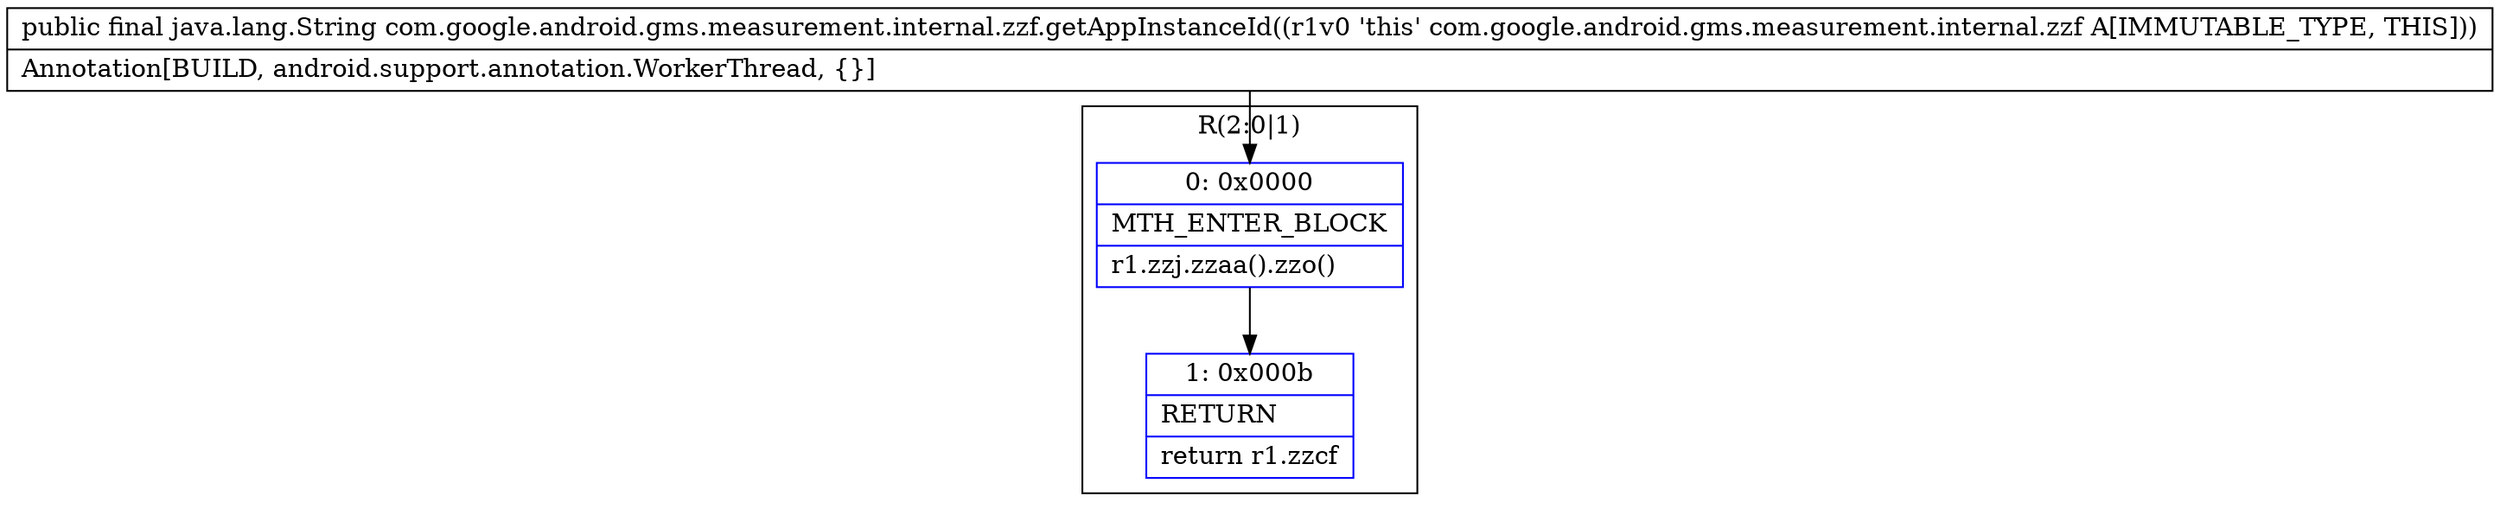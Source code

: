 digraph "CFG forcom.google.android.gms.measurement.internal.zzf.getAppInstanceId()Ljava\/lang\/String;" {
subgraph cluster_Region_1426492656 {
label = "R(2:0|1)";
node [shape=record,color=blue];
Node_0 [shape=record,label="{0\:\ 0x0000|MTH_ENTER_BLOCK\l|r1.zzj.zzaa().zzo()\l}"];
Node_1 [shape=record,label="{1\:\ 0x000b|RETURN\l|return r1.zzcf\l}"];
}
MethodNode[shape=record,label="{public final java.lang.String com.google.android.gms.measurement.internal.zzf.getAppInstanceId((r1v0 'this' com.google.android.gms.measurement.internal.zzf A[IMMUTABLE_TYPE, THIS]))  | Annotation[BUILD, android.support.annotation.WorkerThread, \{\}]\l}"];
MethodNode -> Node_0;
Node_0 -> Node_1;
}

